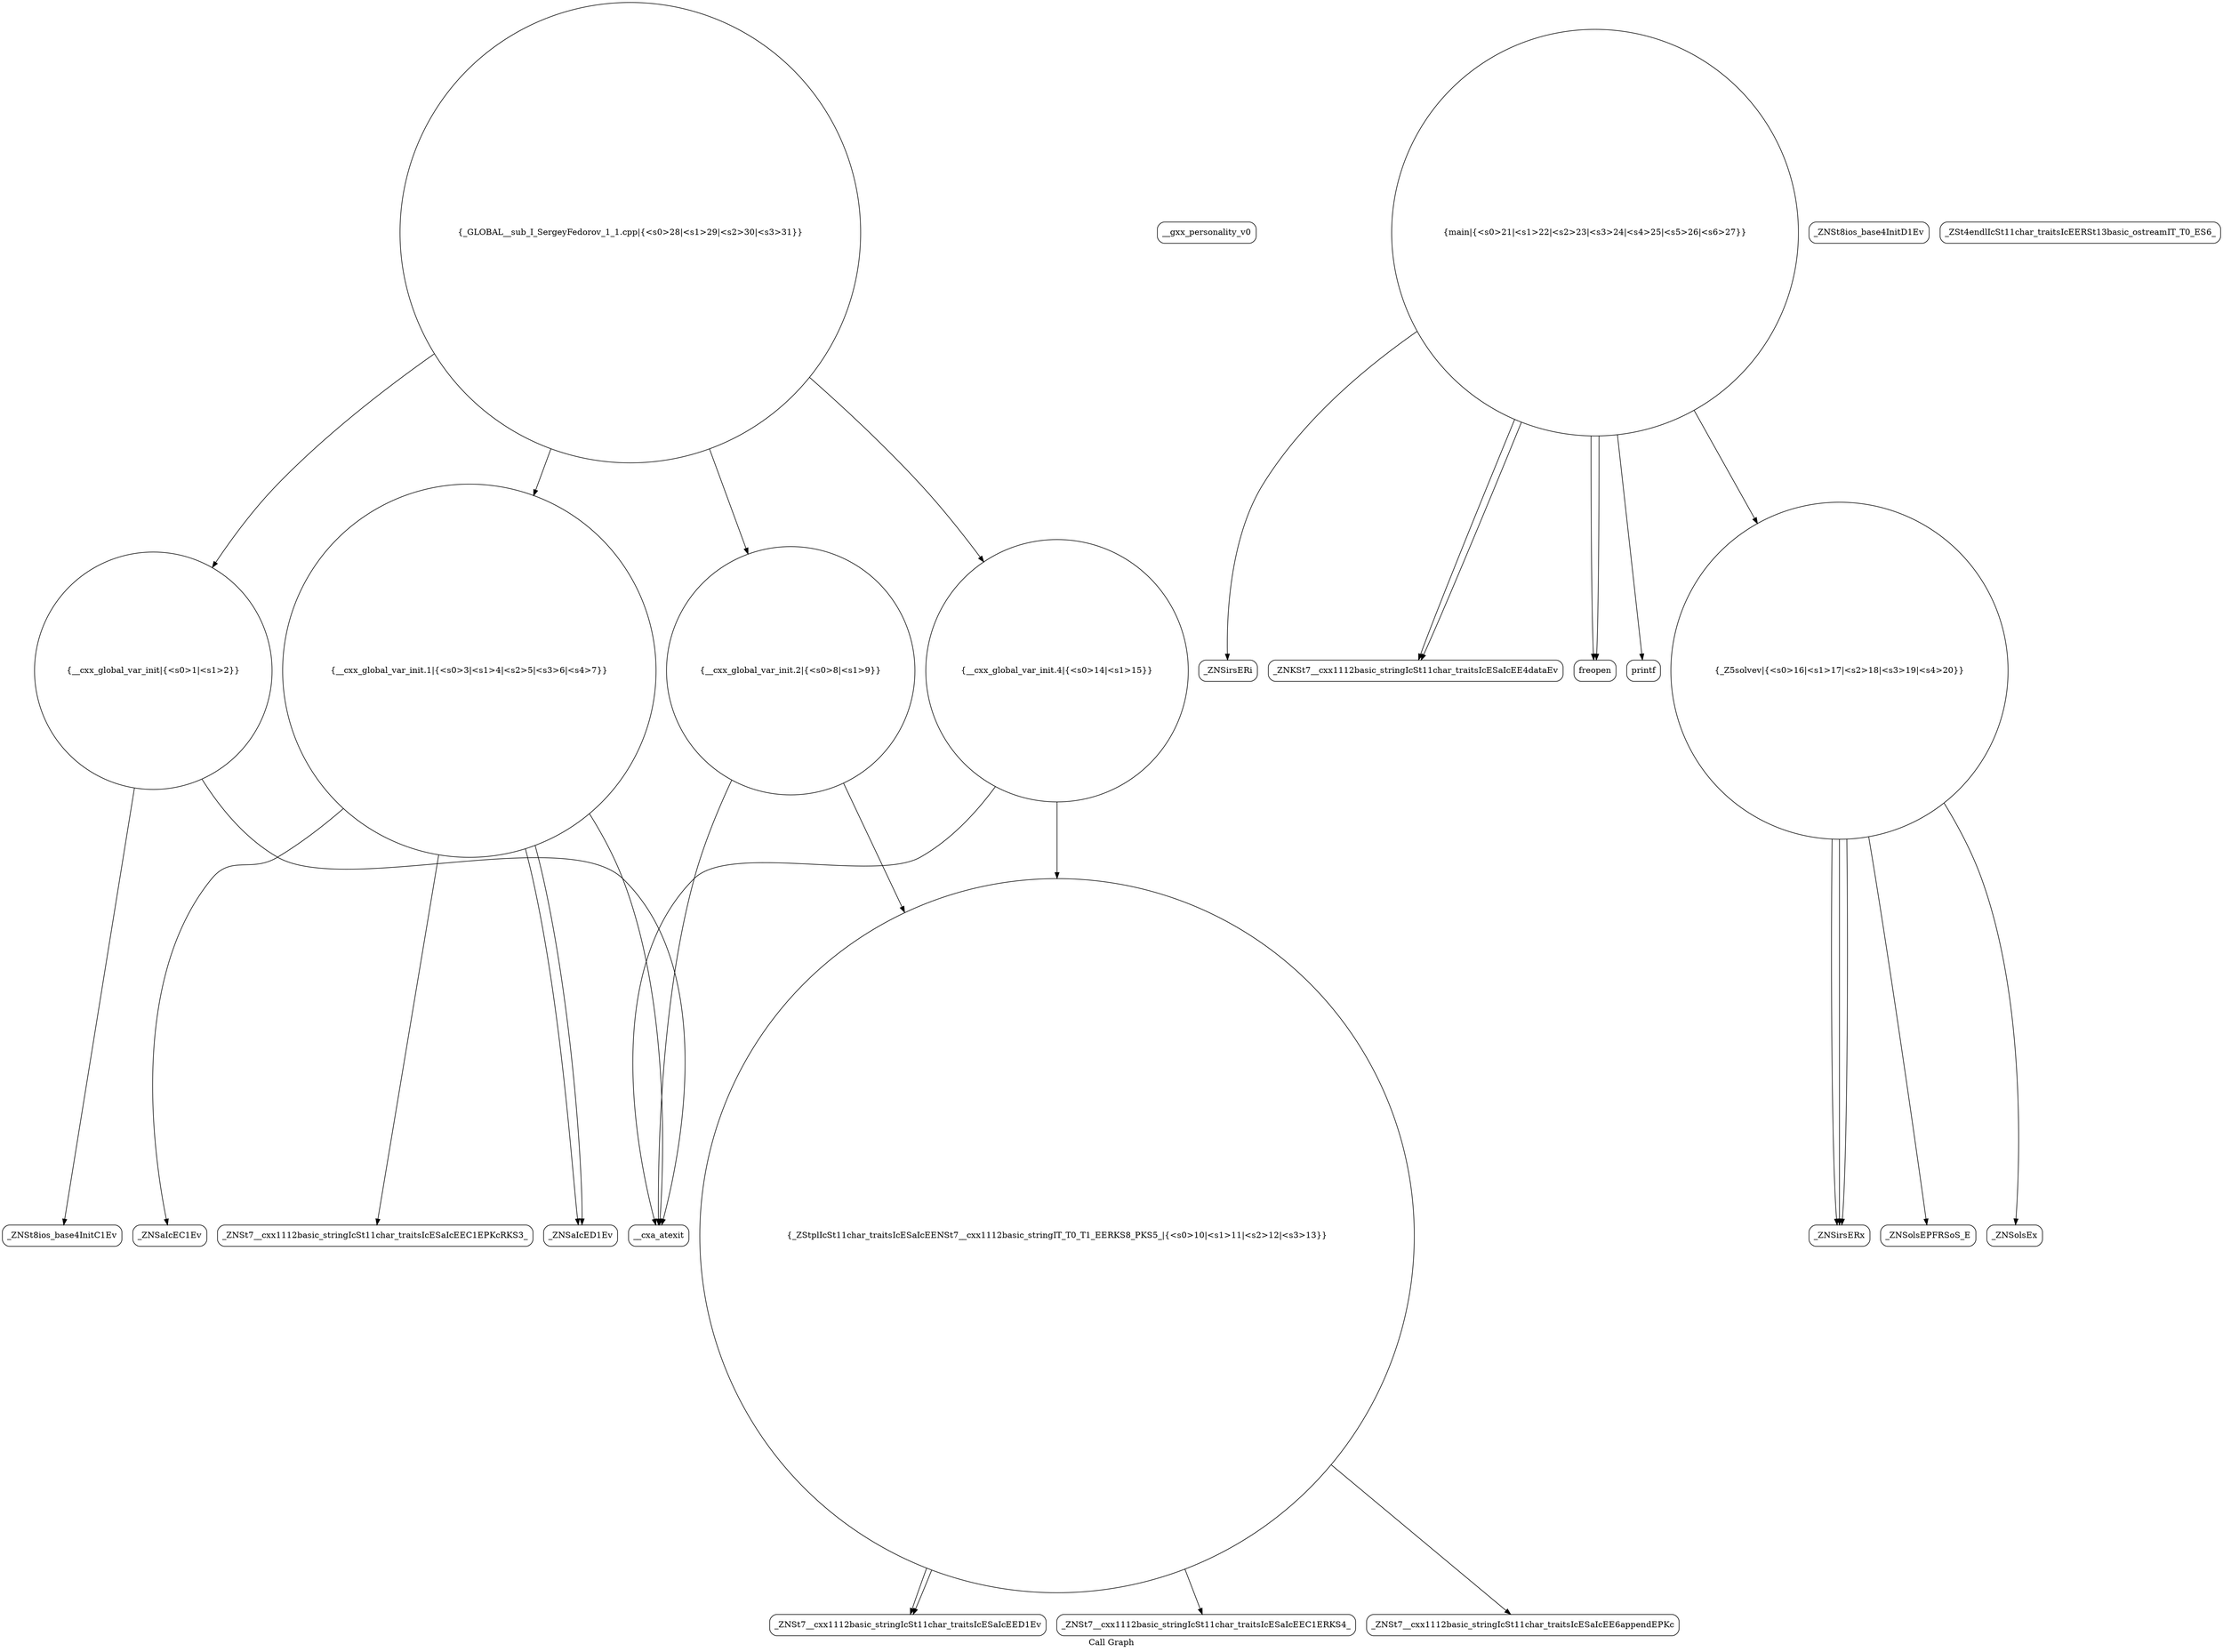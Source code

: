 digraph "Call Graph" {
	label="Call Graph";

	Node0x5624b542b9c0 [shape=record,shape=circle,label="{__cxx_global_var_init|{<s0>1|<s1>2}}"];
	Node0x5624b542b9c0:s0 -> Node0x5624b542be50[color=black];
	Node0x5624b542b9c0:s1 -> Node0x5624b542bf50[color=black];
	Node0x5624b542c150 [shape=record,shape=Mrecord,label="{__gxx_personality_v0}"];
	Node0x5624b542c4d0 [shape=record,shape=Mrecord,label="{_ZNSirsERx}"];
	Node0x5624b542c850 [shape=record,shape=Mrecord,label="{_ZNSirsERi}"];
	Node0x5624b542bed0 [shape=record,shape=Mrecord,label="{_ZNSt8ios_base4InitD1Ev}"];
	Node0x5624b542c250 [shape=record,shape=Mrecord,label="{_ZNSt7__cxx1112basic_stringIcSt11char_traitsIcESaIcEED1Ev}"];
	Node0x5624b542c5d0 [shape=record,shape=Mrecord,label="{_ZNSolsEPFRSoS_E}"];
	Node0x5624b542c950 [shape=record,shape=Mrecord,label="{_ZNSt7__cxx1112basic_stringIcSt11char_traitsIcESaIcEEC1ERKS4_}"];
	Node0x5624b542bfd0 [shape=record,shape=circle,label="{__cxx_global_var_init.1|{<s0>3|<s1>4|<s2>5|<s3>6|<s4>7}}"];
	Node0x5624b542bfd0:s0 -> Node0x5624b542c050[color=black];
	Node0x5624b542bfd0:s1 -> Node0x5624b542c0d0[color=black];
	Node0x5624b542bfd0:s2 -> Node0x5624b542c1d0[color=black];
	Node0x5624b542bfd0:s3 -> Node0x5624b542bf50[color=black];
	Node0x5624b542bfd0:s4 -> Node0x5624b542c1d0[color=black];
	Node0x5624b542c350 [shape=record,shape=circle,label="{_ZStplIcSt11char_traitsIcESaIcEENSt7__cxx1112basic_stringIT_T0_T1_EERKS8_PKS5_|{<s0>10|<s1>11|<s2>12|<s3>13}}"];
	Node0x5624b542c350:s0 -> Node0x5624b542c950[color=black];
	Node0x5624b542c350:s1 -> Node0x5624b542c9d0[color=black];
	Node0x5624b542c350:s2 -> Node0x5624b542c250[color=black];
	Node0x5624b542c350:s3 -> Node0x5624b542c250[color=black];
	Node0x5624b542c6d0 [shape=record,shape=circle,label="{main|{<s0>21|<s1>22|<s2>23|<s3>24|<s4>25|<s5>26|<s6>27}}"];
	Node0x5624b542c6d0:s0 -> Node0x5624b542c7d0[color=black];
	Node0x5624b542c6d0:s1 -> Node0x5624b542c750[color=black];
	Node0x5624b542c6d0:s2 -> Node0x5624b542c7d0[color=black];
	Node0x5624b542c6d0:s3 -> Node0x5624b542c750[color=black];
	Node0x5624b542c6d0:s4 -> Node0x5624b542c850[color=black];
	Node0x5624b542c6d0:s5 -> Node0x5624b542c8d0[color=black];
	Node0x5624b542c6d0:s6 -> Node0x5624b542c450[color=black];
	Node0x5624b542ca50 [shape=record,shape=circle,label="{_GLOBAL__sub_I_SergeyFedorov_1_1.cpp|{<s0>28|<s1>29|<s2>30|<s3>31}}"];
	Node0x5624b542ca50:s0 -> Node0x5624b542b9c0[color=black];
	Node0x5624b542ca50:s1 -> Node0x5624b542bfd0[color=black];
	Node0x5624b542ca50:s2 -> Node0x5624b542c2d0[color=black];
	Node0x5624b542ca50:s3 -> Node0x5624b542c3d0[color=black];
	Node0x5624b542c0d0 [shape=record,shape=Mrecord,label="{_ZNSt7__cxx1112basic_stringIcSt11char_traitsIcESaIcEEC1EPKcRKS3_}"];
	Node0x5624b542c450 [shape=record,shape=circle,label="{_Z5solvev|{<s0>16|<s1>17|<s2>18|<s3>19|<s4>20}}"];
	Node0x5624b542c450:s0 -> Node0x5624b542c4d0[color=black];
	Node0x5624b542c450:s1 -> Node0x5624b542c4d0[color=black];
	Node0x5624b542c450:s2 -> Node0x5624b542c4d0[color=black];
	Node0x5624b542c450:s3 -> Node0x5624b542c550[color=black];
	Node0x5624b542c450:s4 -> Node0x5624b542c5d0[color=black];
	Node0x5624b542c7d0 [shape=record,shape=Mrecord,label="{_ZNKSt7__cxx1112basic_stringIcSt11char_traitsIcESaIcEE4dataEv}"];
	Node0x5624b542be50 [shape=record,shape=Mrecord,label="{_ZNSt8ios_base4InitC1Ev}"];
	Node0x5624b542c1d0 [shape=record,shape=Mrecord,label="{_ZNSaIcED1Ev}"];
	Node0x5624b542c550 [shape=record,shape=Mrecord,label="{_ZNSolsEx}"];
	Node0x5624b542c8d0 [shape=record,shape=Mrecord,label="{printf}"];
	Node0x5624b542bf50 [shape=record,shape=Mrecord,label="{__cxa_atexit}"];
	Node0x5624b542c2d0 [shape=record,shape=circle,label="{__cxx_global_var_init.2|{<s0>8|<s1>9}}"];
	Node0x5624b542c2d0:s0 -> Node0x5624b542c350[color=black];
	Node0x5624b542c2d0:s1 -> Node0x5624b542bf50[color=black];
	Node0x5624b542c650 [shape=record,shape=Mrecord,label="{_ZSt4endlIcSt11char_traitsIcEERSt13basic_ostreamIT_T0_ES6_}"];
	Node0x5624b542c9d0 [shape=record,shape=Mrecord,label="{_ZNSt7__cxx1112basic_stringIcSt11char_traitsIcESaIcEE6appendEPKc}"];
	Node0x5624b542c050 [shape=record,shape=Mrecord,label="{_ZNSaIcEC1Ev}"];
	Node0x5624b542c3d0 [shape=record,shape=circle,label="{__cxx_global_var_init.4|{<s0>14|<s1>15}}"];
	Node0x5624b542c3d0:s0 -> Node0x5624b542c350[color=black];
	Node0x5624b542c3d0:s1 -> Node0x5624b542bf50[color=black];
	Node0x5624b542c750 [shape=record,shape=Mrecord,label="{freopen}"];
}
